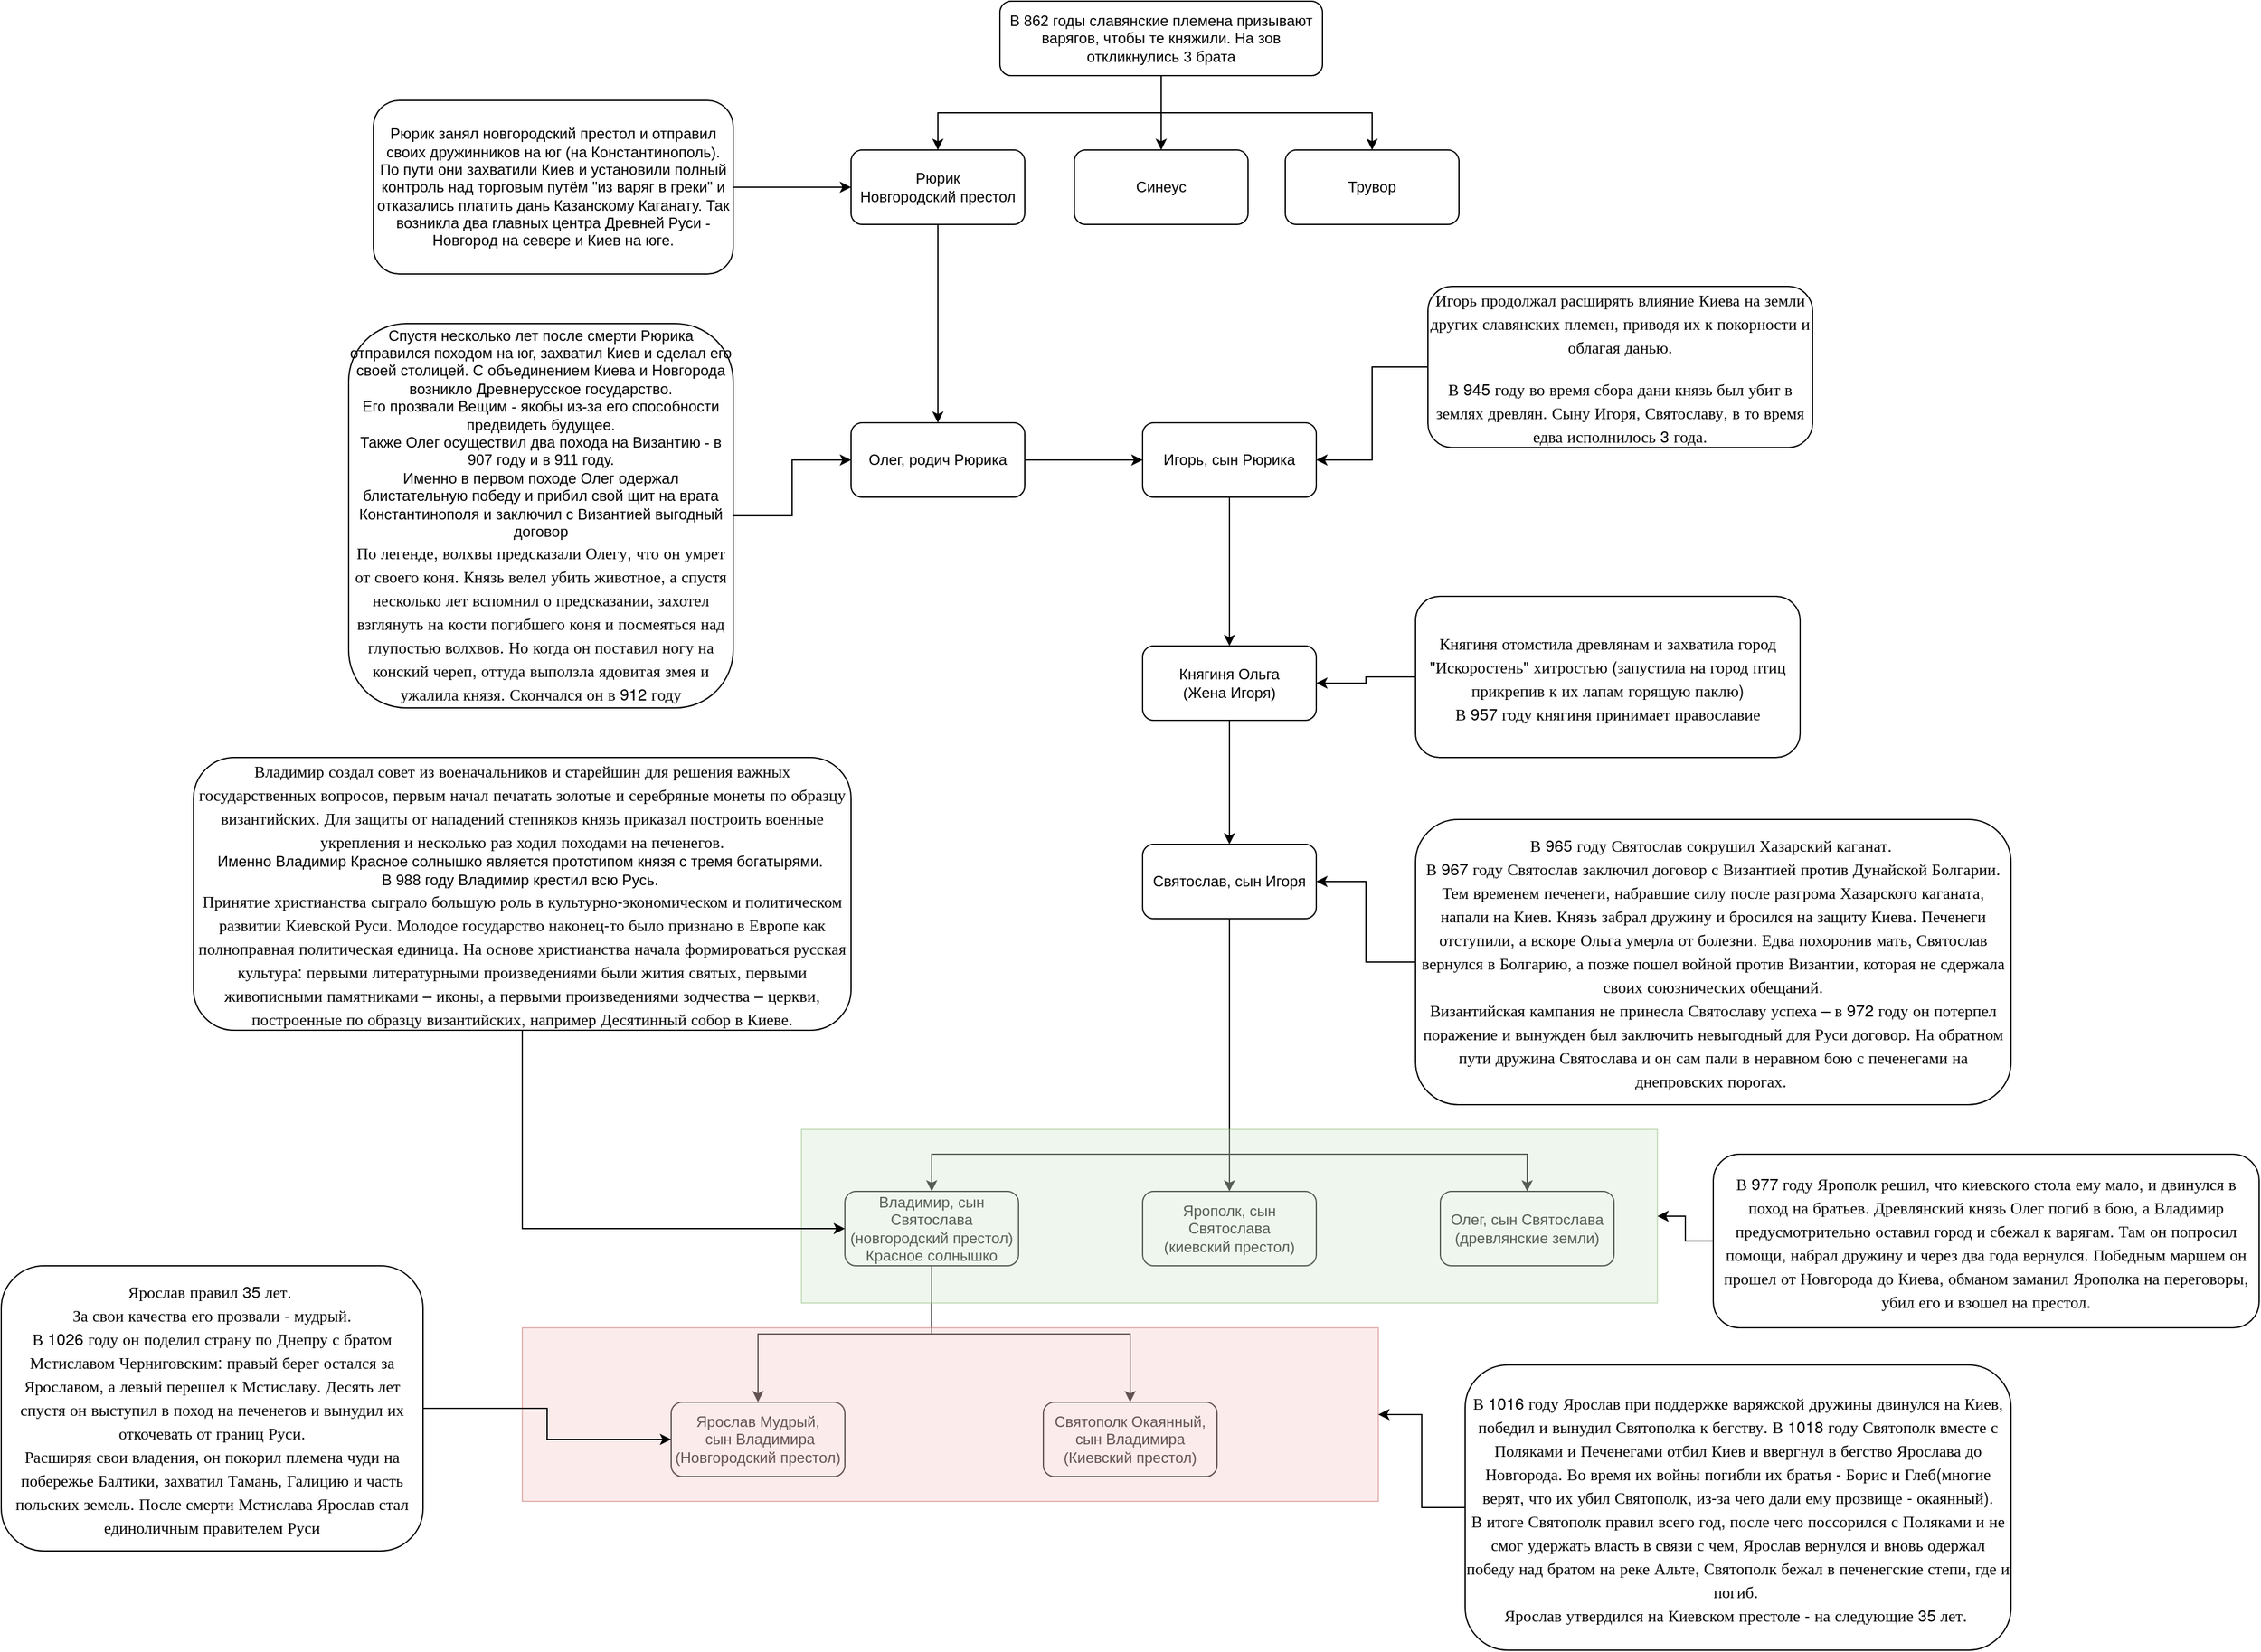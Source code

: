 <mxfile version="26.1.1">
  <diagram name="Страница — 1" id="h39BrPKxuDMGDi6YM3mU">
    <mxGraphModel dx="3553" dy="1460" grid="1" gridSize="10" guides="1" tooltips="1" connect="1" arrows="1" fold="1" page="1" pageScale="1" pageWidth="827" pageHeight="1169" math="0" shadow="0">
      <root>
        <mxCell id="0" />
        <mxCell id="1" parent="0" />
        <mxCell id="cseGOAcBCH44NVd2no2V-6" value="" style="edgeStyle=orthogonalEdgeStyle;rounded=0;orthogonalLoop=1;jettySize=auto;html=1;" parent="1" source="cseGOAcBCH44NVd2no2V-1" target="cseGOAcBCH44NVd2no2V-4" edge="1">
          <mxGeometry relative="1" as="geometry" />
        </mxCell>
        <mxCell id="cseGOAcBCH44NVd2no2V-7" style="edgeStyle=orthogonalEdgeStyle;rounded=0;orthogonalLoop=1;jettySize=auto;html=1;exitX=0.5;exitY=1;exitDx=0;exitDy=0;entryX=0.5;entryY=0;entryDx=0;entryDy=0;" parent="1" source="cseGOAcBCH44NVd2no2V-1" target="cseGOAcBCH44NVd2no2V-3" edge="1">
          <mxGeometry relative="1" as="geometry" />
        </mxCell>
        <mxCell id="cseGOAcBCH44NVd2no2V-8" style="edgeStyle=orthogonalEdgeStyle;rounded=0;orthogonalLoop=1;jettySize=auto;html=1;exitX=0.5;exitY=1;exitDx=0;exitDy=0;entryX=0.5;entryY=0;entryDx=0;entryDy=0;" parent="1" source="cseGOAcBCH44NVd2no2V-1" target="cseGOAcBCH44NVd2no2V-5" edge="1">
          <mxGeometry relative="1" as="geometry" />
        </mxCell>
        <mxCell id="cseGOAcBCH44NVd2no2V-1" value="В 862 годы славянские племена призывают варягов, чтобы те княжили. На зов откликнулись 3 брата" style="rounded=1;whiteSpace=wrap;html=1;" parent="1" vertex="1">
          <mxGeometry x="325" y="160" width="260" height="60" as="geometry" />
        </mxCell>
        <mxCell id="cseGOAcBCH44NVd2no2V-12" style="edgeStyle=orthogonalEdgeStyle;rounded=0;orthogonalLoop=1;jettySize=auto;html=1;exitX=0.5;exitY=1;exitDx=0;exitDy=0;entryX=0.5;entryY=0;entryDx=0;entryDy=0;" parent="1" source="cseGOAcBCH44NVd2no2V-3" target="cseGOAcBCH44NVd2no2V-11" edge="1">
          <mxGeometry relative="1" as="geometry" />
        </mxCell>
        <mxCell id="cseGOAcBCH44NVd2no2V-3" value="Рюрик&lt;div&gt;Новгородский престол&lt;/div&gt;" style="rounded=1;whiteSpace=wrap;html=1;" parent="1" vertex="1">
          <mxGeometry x="205" y="280" width="140" height="60" as="geometry" />
        </mxCell>
        <mxCell id="cseGOAcBCH44NVd2no2V-4" value="Синеус" style="rounded=1;whiteSpace=wrap;html=1;" parent="1" vertex="1">
          <mxGeometry x="385" y="280" width="140" height="60" as="geometry" />
        </mxCell>
        <mxCell id="cseGOAcBCH44NVd2no2V-5" value="Трувор" style="rounded=1;whiteSpace=wrap;html=1;" parent="1" vertex="1">
          <mxGeometry x="555" y="280" width="140" height="60" as="geometry" />
        </mxCell>
        <mxCell id="cseGOAcBCH44NVd2no2V-10" style="edgeStyle=orthogonalEdgeStyle;rounded=0;orthogonalLoop=1;jettySize=auto;html=1;" parent="1" source="cseGOAcBCH44NVd2no2V-9" target="cseGOAcBCH44NVd2no2V-3" edge="1">
          <mxGeometry relative="1" as="geometry" />
        </mxCell>
        <mxCell id="cseGOAcBCH44NVd2no2V-9" value="Рюрик занял новгородский престол и отправил своих дружинников на юг (на Константинополь).&lt;div&gt;По пути они захватили Киев и установили полный контроль над торговым путём &quot;из варяг в греки&quot; и отказались платить дань Казанскому Каганату. Так возникла два главных центра Древней Руси - Новгород на севере и Киев на юге.&lt;/div&gt;" style="rounded=1;whiteSpace=wrap;html=1;" parent="1" vertex="1">
          <mxGeometry x="-180" y="240" width="290" height="140" as="geometry" />
        </mxCell>
        <mxCell id="cseGOAcBCH44NVd2no2V-17" style="edgeStyle=orthogonalEdgeStyle;rounded=0;orthogonalLoop=1;jettySize=auto;html=1;exitX=1;exitY=0.5;exitDx=0;exitDy=0;" parent="1" source="cseGOAcBCH44NVd2no2V-11" target="cseGOAcBCH44NVd2no2V-16" edge="1">
          <mxGeometry relative="1" as="geometry" />
        </mxCell>
        <mxCell id="cseGOAcBCH44NVd2no2V-11" value="Олег, родич Рюрика" style="rounded=1;whiteSpace=wrap;html=1;" parent="1" vertex="1">
          <mxGeometry x="205" y="500" width="140" height="60" as="geometry" />
        </mxCell>
        <mxCell id="cseGOAcBCH44NVd2no2V-15" style="edgeStyle=orthogonalEdgeStyle;rounded=0;orthogonalLoop=1;jettySize=auto;html=1;exitX=1;exitY=0.5;exitDx=0;exitDy=0;" parent="1" source="cseGOAcBCH44NVd2no2V-13" target="cseGOAcBCH44NVd2no2V-11" edge="1">
          <mxGeometry relative="1" as="geometry" />
        </mxCell>
        <mxCell id="cseGOAcBCH44NVd2no2V-13" value="Спустя несколько лет после смерти Рюрика отправился походом на юг, захватил Киев и сделал его своей столицей. С объединением Киева и Новгорода возникло Древнерусское государство.&lt;div&gt;Его прозвали Вещим - якобы из-за его способности предвидеть будущее.&lt;/div&gt;&lt;div&gt;Также Олег осуществил два похода на Византию - в 907 году и в 911 году.&lt;/div&gt;&lt;div&gt;Именно в первом походе Олег одержал блистательную победу и прибил свой щит на врата Константинополя и заключил с Византией выгодный договор&lt;/div&gt;&lt;div&gt;&lt;p style=&quot;margin: 0px; font-style: normal; font-variant-caps: normal; font-stretch: normal; font-size: 13px; line-height: normal; font-family: &amp;quot;Helvetica Neue&amp;quot;; font-size-adjust: none; font-kerning: auto; font-variant-alternates: normal; font-variant-ligatures: normal; font-variant-numeric: normal; font-variant-east-asian: normal; font-variant-position: normal; font-variant-emoji: normal; font-feature-settings: normal; font-optical-sizing: auto; font-variation-settings: normal;&quot;&gt;По легенде, волхвы предсказали Олегу, что он умрет от своего коня. Князь велел убить животное, а спустя несколько лет вспомнил о предсказании, захотел взглянуть на кости погибшего коня и посмеяться над глупостью волхвов. Но когда он поставил ногу на конский череп, оттуда выползла ядовитая змея и ужалила князя. Скончался он в 912 году&lt;/p&gt;&lt;/div&gt;" style="rounded=1;whiteSpace=wrap;html=1;" parent="1" vertex="1">
          <mxGeometry x="-200" y="420" width="310" height="310" as="geometry" />
        </mxCell>
        <mxCell id="cseGOAcBCH44NVd2no2V-22" style="edgeStyle=orthogonalEdgeStyle;rounded=0;orthogonalLoop=1;jettySize=auto;html=1;exitX=0.5;exitY=1;exitDx=0;exitDy=0;entryX=0.5;entryY=0;entryDx=0;entryDy=0;" parent="1" source="cseGOAcBCH44NVd2no2V-16" target="cseGOAcBCH44NVd2no2V-21" edge="1">
          <mxGeometry relative="1" as="geometry" />
        </mxCell>
        <mxCell id="cseGOAcBCH44NVd2no2V-16" value="Игорь, сын Рюрика" style="rounded=1;whiteSpace=wrap;html=1;" parent="1" vertex="1">
          <mxGeometry x="440" y="500" width="140" height="60" as="geometry" />
        </mxCell>
        <mxCell id="cseGOAcBCH44NVd2no2V-19" style="edgeStyle=orthogonalEdgeStyle;rounded=0;orthogonalLoop=1;jettySize=auto;html=1;exitX=0;exitY=0.5;exitDx=0;exitDy=0;entryX=1;entryY=0.5;entryDx=0;entryDy=0;" parent="1" source="cseGOAcBCH44NVd2no2V-18" target="cseGOAcBCH44NVd2no2V-16" edge="1">
          <mxGeometry relative="1" as="geometry" />
        </mxCell>
        <mxCell id="cseGOAcBCH44NVd2no2V-18" value="&lt;p style=&quot;margin: 0px; font-style: normal; font-variant-caps: normal; font-stretch: normal; font-size: 13px; line-height: normal; font-family: &amp;quot;Helvetica Neue&amp;quot;; font-size-adjust: none; font-kerning: auto; font-variant-alternates: normal; font-variant-ligatures: normal; font-variant-numeric: normal; font-variant-east-asian: normal; font-variant-position: normal; font-variant-emoji: normal; font-feature-settings: normal; font-optical-sizing: auto; font-variation-settings: normal;&quot;&gt;Игорь продолжал расширять влияние Киева на земли других славянских племен, приводя их к покорности и облагая данью.&lt;/p&gt;&lt;br/&gt;&lt;p style=&quot;margin: 0px; font-style: normal; font-variant-caps: normal; font-stretch: normal; font-size: 13px; line-height: normal; font-family: &amp;quot;Helvetica Neue&amp;quot;; font-size-adjust: none; font-kerning: auto; font-variant-alternates: normal; font-variant-ligatures: normal; font-variant-numeric: normal; font-variant-east-asian: normal; font-variant-position: normal; font-variant-emoji: normal; font-feature-settings: normal; font-optical-sizing: auto; font-variation-settings: normal;&quot;&gt;В 945&amp;nbsp;году во время сбора дани князь был убит в землях древлян. Сыну Игоря, Святославу, в то&amp;nbsp;время едва исполнилось 3&amp;nbsp;года.&lt;/p&gt;" style="rounded=1;whiteSpace=wrap;html=1;" parent="1" vertex="1">
          <mxGeometry x="670" y="390" width="310" height="130" as="geometry" />
        </mxCell>
        <mxCell id="cseGOAcBCH44NVd2no2V-26" style="edgeStyle=orthogonalEdgeStyle;rounded=0;orthogonalLoop=1;jettySize=auto;html=1;exitX=0.5;exitY=1;exitDx=0;exitDy=0;" parent="1" source="cseGOAcBCH44NVd2no2V-21" target="cseGOAcBCH44NVd2no2V-25" edge="1">
          <mxGeometry relative="1" as="geometry" />
        </mxCell>
        <mxCell id="cseGOAcBCH44NVd2no2V-21" value="Княгиня Ольга&lt;div&gt;(Жена Игоря)&lt;/div&gt;" style="rounded=1;whiteSpace=wrap;html=1;" parent="1" vertex="1">
          <mxGeometry x="440" y="680" width="140" height="60" as="geometry" />
        </mxCell>
        <mxCell id="cseGOAcBCH44NVd2no2V-24" style="edgeStyle=orthogonalEdgeStyle;rounded=0;orthogonalLoop=1;jettySize=auto;html=1;entryX=1;entryY=0.5;entryDx=0;entryDy=0;" parent="1" source="cseGOAcBCH44NVd2no2V-23" target="cseGOAcBCH44NVd2no2V-21" edge="1">
          <mxGeometry relative="1" as="geometry" />
        </mxCell>
        <mxCell id="cseGOAcBCH44NVd2no2V-23" value="&lt;p style=&quot;margin: 0px; font-style: normal; font-variant-caps: normal; font-stretch: normal; font-size: 13px; line-height: normal; font-family: &amp;quot;Helvetica Neue&amp;quot;; font-size-adjust: none; font-kerning: auto; font-variant-alternates: normal; font-variant-ligatures: normal; font-variant-numeric: normal; font-variant-east-asian: normal; font-variant-position: normal; font-variant-emoji: normal; font-feature-settings: normal; font-optical-sizing: auto; font-variation-settings: normal;&quot;&gt;Княгиня отомстила древлянам и захватила город &quot;Искоростень&quot; хитростью (запустила на город птиц прикрепив к их лапам горящую паклю)&lt;/p&gt;&lt;p style=&quot;margin: 0px; font-style: normal; font-variant-caps: normal; font-stretch: normal; font-size: 13px; line-height: normal; font-family: &amp;quot;Helvetica Neue&amp;quot;; font-size-adjust: none; font-kerning: auto; font-variant-alternates: normal; font-variant-ligatures: normal; font-variant-numeric: normal; font-variant-east-asian: normal; font-variant-position: normal; font-variant-emoji: normal; font-feature-settings: normal; font-optical-sizing: auto; font-variation-settings: normal;&quot;&gt;В 957 году княгиня принимает православие&lt;/p&gt;" style="rounded=1;whiteSpace=wrap;html=1;" parent="1" vertex="1">
          <mxGeometry x="660" y="640" width="310" height="130" as="geometry" />
        </mxCell>
        <mxCell id="EYzyI61vK4qVUXCELYnc-4" style="edgeStyle=orthogonalEdgeStyle;rounded=0;orthogonalLoop=1;jettySize=auto;html=1;exitX=0.5;exitY=1;exitDx=0;exitDy=0;entryX=0.5;entryY=0;entryDx=0;entryDy=0;" parent="1" source="cseGOAcBCH44NVd2no2V-25" target="EYzyI61vK4qVUXCELYnc-1" edge="1">
          <mxGeometry relative="1" as="geometry" />
        </mxCell>
        <mxCell id="EYzyI61vK4qVUXCELYnc-5" style="edgeStyle=orthogonalEdgeStyle;rounded=0;orthogonalLoop=1;jettySize=auto;html=1;exitX=0.5;exitY=1;exitDx=0;exitDy=0;entryX=0.5;entryY=0;entryDx=0;entryDy=0;" parent="1" source="cseGOAcBCH44NVd2no2V-25" target="EYzyI61vK4qVUXCELYnc-2" edge="1">
          <mxGeometry relative="1" as="geometry">
            <Array as="points">
              <mxPoint x="510" y="1090" />
              <mxPoint x="270" y="1090" />
            </Array>
          </mxGeometry>
        </mxCell>
        <mxCell id="EYzyI61vK4qVUXCELYnc-6" style="edgeStyle=orthogonalEdgeStyle;rounded=0;orthogonalLoop=1;jettySize=auto;html=1;exitX=0.5;exitY=1;exitDx=0;exitDy=0;" parent="1" source="cseGOAcBCH44NVd2no2V-25" target="EYzyI61vK4qVUXCELYnc-3" edge="1">
          <mxGeometry relative="1" as="geometry">
            <Array as="points">
              <mxPoint x="510" y="1090" />
              <mxPoint x="750" y="1090" />
            </Array>
          </mxGeometry>
        </mxCell>
        <mxCell id="cseGOAcBCH44NVd2no2V-25" value="Святослав, сын Игоря" style="rounded=1;whiteSpace=wrap;html=1;" parent="1" vertex="1">
          <mxGeometry x="440" y="840" width="140" height="60" as="geometry" />
        </mxCell>
        <mxCell id="cseGOAcBCH44NVd2no2V-28" style="edgeStyle=orthogonalEdgeStyle;rounded=0;orthogonalLoop=1;jettySize=auto;html=1;exitX=0;exitY=0.5;exitDx=0;exitDy=0;entryX=1;entryY=0.5;entryDx=0;entryDy=0;" parent="1" source="cseGOAcBCH44NVd2no2V-27" target="cseGOAcBCH44NVd2no2V-25" edge="1">
          <mxGeometry relative="1" as="geometry" />
        </mxCell>
        <mxCell id="cseGOAcBCH44NVd2no2V-27" value="&lt;p style=&quot;margin: 0px; font-style: normal; font-variant-caps: normal; font-stretch: normal; font-size: 13px; line-height: normal; font-family: &amp;quot;Helvetica Neue&amp;quot;; font-size-adjust: none; font-kerning: auto; font-variant-alternates: normal; font-variant-ligatures: normal; font-variant-numeric: normal; font-variant-east-asian: normal; font-variant-position: normal; font-variant-emoji: normal; font-feature-settings: normal; font-optical-sizing: auto; font-variation-settings: normal;&quot;&gt;В 965 году Святослав сокрушил Хазарский каганат.&amp;nbsp;&lt;/p&gt;&lt;p style=&quot;margin: 0px; font-style: normal; font-variant-caps: normal; font-stretch: normal; font-size: 13px; line-height: normal; font-family: &amp;quot;Helvetica Neue&amp;quot;; font-size-adjust: none; font-kerning: auto; font-variant-alternates: normal; font-variant-ligatures: normal; font-variant-numeric: normal; font-variant-east-asian: normal; font-variant-position: normal; font-variant-emoji: normal; font-feature-settings: normal; font-optical-sizing: auto; font-variation-settings: normal;&quot;&gt;В 967 году Святослав заключил договор с Византией против Дунайской Болгарии.&lt;/p&gt;&lt;p style=&quot;margin: 0px; font-style: normal; font-variant-caps: normal; font-stretch: normal; font-size: 13px; line-height: normal; font-family: &amp;quot;Helvetica Neue&amp;quot;; font-size-adjust: none; font-kerning: auto; font-variant-alternates: normal; font-variant-ligatures: normal; font-variant-numeric: normal; font-variant-east-asian: normal; font-variant-position: normal; font-variant-emoji: normal; font-feature-settings: normal; font-optical-sizing: auto; font-variation-settings: normal;&quot;&gt;Тем временем печенеги, набравшие силу после разгрома Хазарского каганата, напали на&amp;nbsp;Киев. Князь забрал дружину и бросился на защиту Киева. Печенеги отступили, а вскоре Ольга умерла от болезни. Едва похоронив мать, Святослав вернулся в&amp;nbsp;Болгарию, а позже пошел войной против Византии, которая не сдержала своих союзнических обещаний.&lt;/p&gt;&lt;p style=&quot;margin: 0px; font-style: normal; font-variant-caps: normal; font-stretch: normal; font-size: 13px; line-height: normal; font-family: &amp;quot;Helvetica Neue&amp;quot;; font-size-adjust: none; font-kerning: auto; font-variant-alternates: normal; font-variant-ligatures: normal; font-variant-numeric: normal; font-variant-east-asian: normal; font-variant-position: normal; font-variant-emoji: normal; font-feature-settings: normal; font-optical-sizing: auto; font-variation-settings: normal;&quot;&gt;Византийская кампания не принесла Святославу успеха – в&amp;nbsp;972&amp;nbsp;году он потерпел поражение и вынужден был заключить невыгодный для Руси договор. На обратном пути дружина Святослава и он сам пали в неравном бою с печенегами на днепровских порогах.&amp;nbsp;&lt;/p&gt;" style="rounded=1;whiteSpace=wrap;html=1;" parent="1" vertex="1">
          <mxGeometry x="660" y="820" width="480" height="230" as="geometry" />
        </mxCell>
        <mxCell id="EYzyI61vK4qVUXCELYnc-1" value="Ярополк, сын Святослава&lt;div&gt;(киевский престол)&lt;/div&gt;" style="rounded=1;whiteSpace=wrap;html=1;" parent="1" vertex="1">
          <mxGeometry x="440" y="1120" width="140" height="60" as="geometry" />
        </mxCell>
        <mxCell id="LFuYM61XS6KldJBbuAVi-2" style="edgeStyle=orthogonalEdgeStyle;rounded=0;orthogonalLoop=1;jettySize=auto;html=1;exitX=0.5;exitY=1;exitDx=0;exitDy=0;entryX=0.5;entryY=0;entryDx=0;entryDy=0;" edge="1" parent="1" source="EYzyI61vK4qVUXCELYnc-2" target="LFuYM61XS6KldJBbuAVi-1">
          <mxGeometry relative="1" as="geometry" />
        </mxCell>
        <mxCell id="LFuYM61XS6KldJBbuAVi-4" style="edgeStyle=orthogonalEdgeStyle;rounded=0;orthogonalLoop=1;jettySize=auto;html=1;exitX=0.5;exitY=1;exitDx=0;exitDy=0;entryX=0.5;entryY=0;entryDx=0;entryDy=0;" edge="1" parent="1" source="EYzyI61vK4qVUXCELYnc-2" target="LFuYM61XS6KldJBbuAVi-3">
          <mxGeometry relative="1" as="geometry" />
        </mxCell>
        <mxCell id="EYzyI61vK4qVUXCELYnc-2" value="Владимир, сын Святослава&lt;div&gt;(новгородский престол&lt;span style=&quot;background-color: transparent; color: light-dark(rgb(0, 0, 0), rgb(255, 255, 255));&quot;&gt;)&lt;/span&gt;&lt;/div&gt;&lt;div&gt;&lt;span style=&quot;background-color: transparent; color: light-dark(rgb(0, 0, 0), rgb(255, 255, 255));&quot;&gt;Красное солнышко&lt;/span&gt;&lt;/div&gt;" style="rounded=1;whiteSpace=wrap;html=1;" parent="1" vertex="1">
          <mxGeometry x="200" y="1120" width="140" height="60" as="geometry" />
        </mxCell>
        <mxCell id="EYzyI61vK4qVUXCELYnc-3" value="Олег, сын Святослава&lt;div&gt;(древлянские земли)&lt;/div&gt;" style="rounded=1;whiteSpace=wrap;html=1;" parent="1" vertex="1">
          <mxGeometry x="680" y="1120" width="140" height="60" as="geometry" />
        </mxCell>
        <mxCell id="EYzyI61vK4qVUXCELYnc-7" value="" style="rounded=0;whiteSpace=wrap;html=1;fillColor=#d5e8d4;strokeColor=#82b366;opacity=40;" parent="1" vertex="1">
          <mxGeometry x="165" y="1070" width="690" height="140" as="geometry" />
        </mxCell>
        <mxCell id="EYzyI61vK4qVUXCELYnc-10" style="edgeStyle=orthogonalEdgeStyle;rounded=0;orthogonalLoop=1;jettySize=auto;html=1;entryX=1;entryY=0.5;entryDx=0;entryDy=0;" parent="1" source="EYzyI61vK4qVUXCELYnc-9" target="EYzyI61vK4qVUXCELYnc-7" edge="1">
          <mxGeometry relative="1" as="geometry" />
        </mxCell>
        <mxCell id="EYzyI61vK4qVUXCELYnc-9" value="&lt;p style=&quot;margin: 0px; font-variant-numeric: normal; font-variant-east-asian: normal; font-variant-alternates: normal; font-size-adjust: none; font-kerning: auto; font-optical-sizing: auto; font-feature-settings: normal; font-variation-settings: normal; font-variant-position: normal; font-variant-emoji: normal; font-stretch: normal; font-size: 13px; line-height: normal; font-family: &amp;quot;Helvetica Neue&amp;quot;;&quot; class=&quot;p1&quot;&gt;В&amp;nbsp;977&amp;nbsp;году Ярополк решил, что киевского стола ему мало, и двинулся в поход на братьев. Древлянский князь Олег погиб в бою, а&amp;nbsp;Владимир предусмотрительно оставил город и сбежал к варягам. Там он попросил помощи, набрал дружину и через два года вернулся. Победным маршем он прошел от&amp;nbsp;Новгорода до&amp;nbsp;Киева, обманом заманил Ярополка на переговоры, убил его и взошел на престол.&lt;/p&gt;" style="rounded=1;whiteSpace=wrap;html=1;align=center;" parent="1" vertex="1">
          <mxGeometry x="900" y="1090" width="440" height="140" as="geometry" />
        </mxCell>
        <mxCell id="EYzyI61vK4qVUXCELYnc-12" style="edgeStyle=orthogonalEdgeStyle;rounded=0;orthogonalLoop=1;jettySize=auto;html=1;entryX=0;entryY=0.5;entryDx=0;entryDy=0;" parent="1" source="EYzyI61vK4qVUXCELYnc-11" target="EYzyI61vK4qVUXCELYnc-2" edge="1">
          <mxGeometry relative="1" as="geometry">
            <Array as="points">
              <mxPoint x="-60" y="1150" />
            </Array>
          </mxGeometry>
        </mxCell>
        <mxCell id="EYzyI61vK4qVUXCELYnc-11" value="&lt;p style=&quot;margin: 0px; font-stretch: normal; line-height: normal; font-size-adjust: none; font-kerning: auto; font-variant-alternates: normal; font-variant-numeric: normal; font-variant-east-asian: normal; font-variant-position: normal; font-variant-emoji: normal; font-feature-settings: normal; font-optical-sizing: auto; font-variation-settings: normal;&quot;&gt;&lt;font face=&quot;Helvetica Neue&quot;&gt;&lt;span style=&quot;font-size: 13px;&quot;&gt;Владимир создал совет из военачальников и старейшин для решения важных государственных вопросов, первым начал печатать золотые и серебряные монеты по образцу византийских. Для защиты от нападений степняков князь приказал построить военные укрепления и несколько раз ходил походами на печенегов.&lt;/span&gt;&lt;/font&gt;&lt;/p&gt;&lt;div&gt;Именно Владимир Красное солнышко является прототипом князя с тремя богатырями.&amp;nbsp;&lt;/div&gt;&lt;div&gt;В 988 году Владимир крестил всю Русь.&amp;nbsp;&lt;/div&gt;&lt;div&gt;&lt;p style=&quot;margin: 0px; font-variant-numeric: normal; font-variant-east-asian: normal; font-variant-alternates: normal; font-size-adjust: none; font-kerning: auto; font-optical-sizing: auto; font-feature-settings: normal; font-variation-settings: normal; font-variant-position: normal; font-variant-emoji: normal; font-stretch: normal; font-size: 13px; line-height: normal; font-family: &amp;quot;Helvetica Neue&amp;quot;;&quot; class=&quot;p1&quot;&gt;Принятие христианства сыграло большую роль в культурно-экономическом и политическом развитии Киевской Руси. Молодое государство наконец-то было признано в&amp;nbsp;Европе как полноправная политическая единица. На основе христианства начала формироваться русская культура: первыми литературными произведениями были жития святых, первыми живописными памятниками – иконы, а первыми произведениями зодчества – церкви, построенные по образцу византийских, например Десятинный собор в&amp;nbsp;Киеве.&lt;/p&gt;&lt;/div&gt;" style="rounded=1;whiteSpace=wrap;html=1;align=center;" parent="1" vertex="1">
          <mxGeometry x="-325" y="770" width="530" height="220" as="geometry" />
        </mxCell>
        <mxCell id="LFuYM61XS6KldJBbuAVi-1" value="Святополк Окаянный, сын Владимира&lt;div&gt;(Киевский престол)&lt;/div&gt;" style="rounded=1;whiteSpace=wrap;html=1;" vertex="1" parent="1">
          <mxGeometry x="360" y="1290" width="140" height="60" as="geometry" />
        </mxCell>
        <mxCell id="LFuYM61XS6KldJBbuAVi-3" value="Ярослав Мудрый,&lt;div&gt;&amp;nbsp;сын Владимира&lt;div&gt;(Новгородский престол)&lt;/div&gt;&lt;/div&gt;" style="rounded=1;whiteSpace=wrap;html=1;" vertex="1" parent="1">
          <mxGeometry x="60" y="1290" width="140" height="60" as="geometry" />
        </mxCell>
        <mxCell id="LFuYM61XS6KldJBbuAVi-5" value="" style="rounded=0;whiteSpace=wrap;html=1;fillColor=#f8cecc;strokeColor=#b85450;opacity=40;" vertex="1" parent="1">
          <mxGeometry x="-60" y="1230" width="690" height="140" as="geometry" />
        </mxCell>
        <mxCell id="LFuYM61XS6KldJBbuAVi-7" style="edgeStyle=orthogonalEdgeStyle;rounded=0;orthogonalLoop=1;jettySize=auto;html=1;entryX=1;entryY=0.5;entryDx=0;entryDy=0;" edge="1" parent="1" source="LFuYM61XS6KldJBbuAVi-6" target="LFuYM61XS6KldJBbuAVi-5">
          <mxGeometry relative="1" as="geometry" />
        </mxCell>
        <mxCell id="LFuYM61XS6KldJBbuAVi-6" value="&lt;p style=&quot;margin: 0px; font-variant-numeric: normal; font-variant-east-asian: normal; font-variant-alternates: normal; font-size-adjust: none; font-kerning: auto; font-optical-sizing: auto; font-feature-settings: normal; font-variation-settings: normal; font-variant-position: normal; font-variant-emoji: normal; font-stretch: normal; font-size: 13px; line-height: normal; font-family: &amp;quot;Helvetica Neue&amp;quot;;&quot; class=&quot;p1&quot;&gt;В 1016 году Ярослав при поддержке варяжской дружины двинулся на Киев, победил и вынудил Святополка к бегству. В 1018 году Святополк вместе с Поляками и Печенегами отбил Киев и ввергнул в бегство Ярослава до Новгорода. Во время их войны погибли их братья - Борис и Глеб(многие верят, что их убил Святополк, из-за чего дали ему прозвище - окаянный).&lt;/p&gt;&lt;p style=&quot;margin: 0px; font-variant-numeric: normal; font-variant-east-asian: normal; font-variant-alternates: normal; font-size-adjust: none; font-kerning: auto; font-optical-sizing: auto; font-feature-settings: normal; font-variation-settings: normal; font-variant-position: normal; font-variant-emoji: normal; font-stretch: normal; font-size: 13px; line-height: normal; font-family: &amp;quot;Helvetica Neue&amp;quot;;&quot; class=&quot;p1&quot;&gt;В итоге Святополк правил всего год, после чего поссорился с Поляками и не смог удержать власть в связи с чем, Ярослав вернулся и вновь одержал победу над братом на реке Альте, Святополк бежал в печенегские степи, где и погиб.&amp;nbsp;&lt;/p&gt;&lt;p style=&quot;margin: 0px; font-variant-numeric: normal; font-variant-east-asian: normal; font-variant-alternates: normal; font-size-adjust: none; font-kerning: auto; font-optical-sizing: auto; font-feature-settings: normal; font-variation-settings: normal; font-variant-position: normal; font-variant-emoji: normal; font-stretch: normal; font-size: 13px; line-height: normal; font-family: &amp;quot;Helvetica Neue&amp;quot;;&quot; class=&quot;p1&quot;&gt;Ярослав утвердился на Киевском престоле - на следующие 35 лет.&amp;nbsp;&lt;/p&gt;" style="rounded=1;whiteSpace=wrap;html=1;align=center;" vertex="1" parent="1">
          <mxGeometry x="700" y="1260" width="440" height="230" as="geometry" />
        </mxCell>
        <mxCell id="LFuYM61XS6KldJBbuAVi-9" style="edgeStyle=orthogonalEdgeStyle;rounded=0;orthogonalLoop=1;jettySize=auto;html=1;entryX=0;entryY=0.5;entryDx=0;entryDy=0;" edge="1" parent="1" source="LFuYM61XS6KldJBbuAVi-8" target="LFuYM61XS6KldJBbuAVi-3">
          <mxGeometry relative="1" as="geometry">
            <mxPoint x="-100" y="1310" as="targetPoint" />
          </mxGeometry>
        </mxCell>
        <mxCell id="LFuYM61XS6KldJBbuAVi-8" value="&lt;p style=&quot;margin: 0px; font-variant-numeric: normal; font-variant-east-asian: normal; font-variant-alternates: normal; font-size-adjust: none; font-kerning: auto; font-optical-sizing: auto; font-feature-settings: normal; font-variation-settings: normal; font-variant-position: normal; font-variant-emoji: normal; font-stretch: normal; font-size: 13px; line-height: normal; font-family: &amp;quot;Helvetica Neue&amp;quot;;&quot; class=&quot;p1&quot;&gt;Ярослав правил 35 лет.&amp;nbsp;&lt;/p&gt;&lt;p style=&quot;margin: 0px; font-variant-numeric: normal; font-variant-east-asian: normal; font-variant-alternates: normal; font-size-adjust: none; font-kerning: auto; font-optical-sizing: auto; font-feature-settings: normal; font-variation-settings: normal; font-variant-position: normal; font-variant-emoji: normal; font-stretch: normal; font-size: 13px; line-height: normal; font-family: &amp;quot;Helvetica Neue&amp;quot;;&quot; class=&quot;p1&quot;&gt;За свои качества его прозвали - мудрый.&lt;/p&gt;&lt;p style=&quot;margin: 0px; font-variant-numeric: normal; font-variant-east-asian: normal; font-variant-alternates: normal; font-size-adjust: none; font-kerning: auto; font-optical-sizing: auto; font-feature-settings: normal; font-variation-settings: normal; font-variant-position: normal; font-variant-emoji: normal; font-stretch: normal; line-height: normal;&quot; class=&quot;p1&quot;&gt;&lt;font face=&quot;Helvetica Neue&quot;&gt;&lt;span style=&quot;font-size: 13px;&quot;&gt;В 1026 году он поделил страну по Днепру с братом Мстиславом Черниговским: правый берег остался за Ярославом, а левый перешел к Мстиславу. Десять лет спустя он выступил в поход на печенегов и вынудил их откочевать от границ Руси.&lt;/span&gt;&lt;/font&gt;&lt;/p&gt;&lt;p style=&quot;margin: 0px; font-variant-numeric: normal; font-variant-east-asian: normal; font-variant-alternates: normal; font-size-adjust: none; font-kerning: auto; font-optical-sizing: auto; font-feature-settings: normal; font-variation-settings: normal; font-variant-position: normal; font-variant-emoji: normal; font-stretch: normal; line-height: normal;&quot; class=&quot;p1&quot;&gt;&lt;font face=&quot;Helvetica Neue&quot;&gt;&lt;span style=&quot;font-size: 13px;&quot;&gt;Расширяя свои владения, он покорил племена чуди на побережье Балтики, захватил Тамань, Галицию и часть польских земель. После смерти Мстислава Ярослав стал единоличным правителем Руси&lt;/span&gt;&lt;/font&gt;&lt;/p&gt;" style="rounded=1;whiteSpace=wrap;html=1;align=center;" vertex="1" parent="1">
          <mxGeometry x="-480" y="1180" width="340" height="230" as="geometry" />
        </mxCell>
      </root>
    </mxGraphModel>
  </diagram>
</mxfile>
